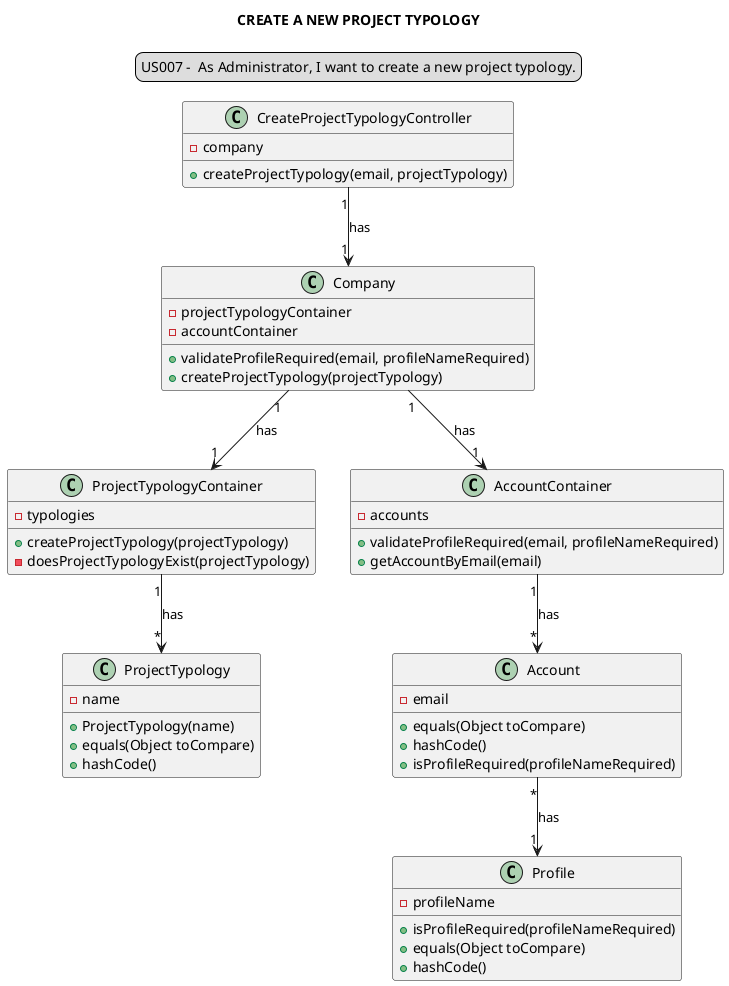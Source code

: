 @startuml

legend top
US007 -  As Administrator, I want to create a new project typology.
end legend
skinparam sequenceMessageAlign center
title CREATE A NEW PROJECT TYPOLOGY


class "CreateProjectTypologyController" {
- company
+createProjectTypology(email, projectTypology)
}

class "Company" {
-projectTypologyContainer
-accountContainer
+validateProfileRequired(email, profileNameRequired)
+createProjectTypology(projectTypology)
}

class "ProjectTypologyContainer"{
-typologies
+createProjectTypology(projectTypology)
-doesProjectTypologyExist(projectTypology)
}

class "AccountContainer"{
-accounts
+validateProfileRequired(email, profileNameRequired)
+getAccountByEmail(email)
}

class Profile{
-profileName
+isProfileRequired(profileNameRequired)
+equals(Object toCompare)
+hashCode()
}

class "ProjectTypology"{
-name
+ProjectTypology(name)
+equals(Object toCompare)
+hashCode()
}

class "Account"{
-email
+equals(Object toCompare)
+hashCode()
+isProfileRequired(profileNameRequired)
}


"CreateProjectTypologyController""1"-->"1" "Company": has
"Company" "1"-->"1" "ProjectTypologyContainer" : has
"Company" "1"-->"1" "AccountContainer" : has
"ProjectTypologyContainer" "1"-->"*" "ProjectTypology" : has
"AccountContainer" "1"-->"*" "Account" : has
"Account" "*"-->"1" "Profile" : has

@enduml